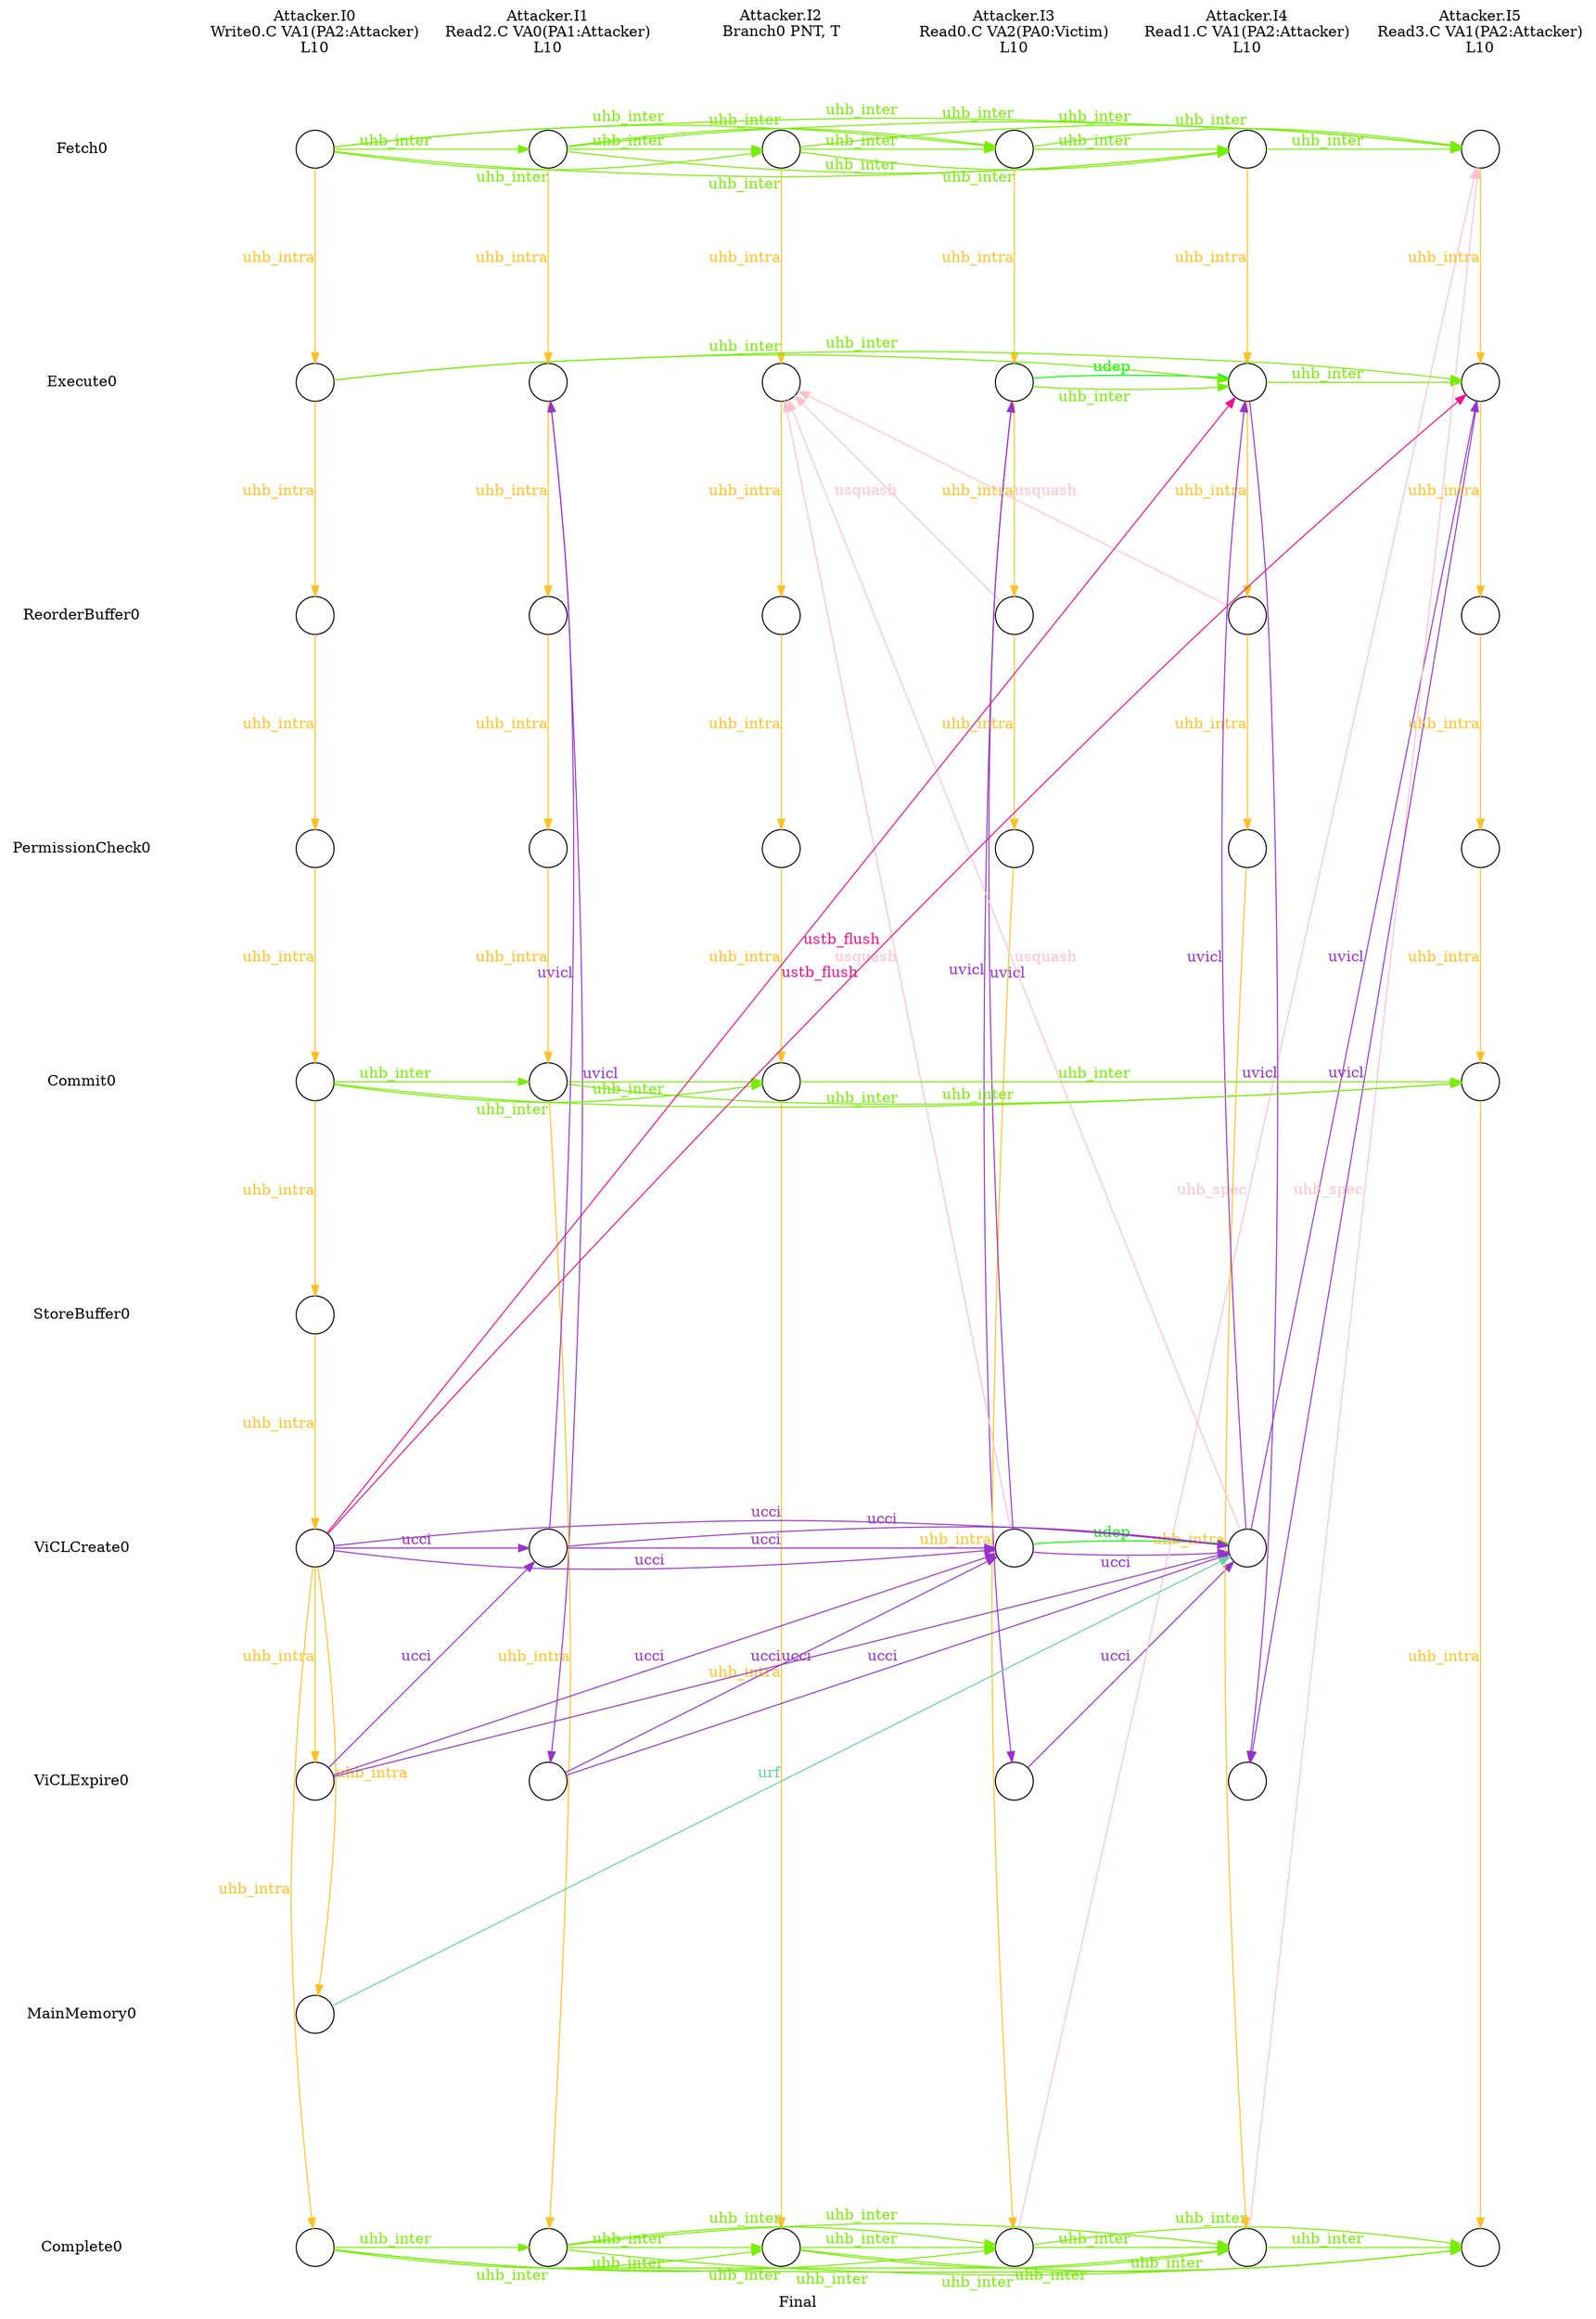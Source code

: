 digraph G {
	layout=neato;
	overlap=scale;
	splines=true;
	label="Final";
	n0_0_label [label="Attacker.I0\nWrite0.C VA1(PA2:Attacker)\nL10\n";pos="1,0.5!";shape=none];
	n1_0_label [label="Attacker.I1\nRead2.C VA0(PA1:Attacker)\nL10\n";pos="2,0.5!";shape=none];
	n2_0_label [label="Attacker.I2\nBranch0 PNT, T\n\n";pos="3,0.5!";shape=none];
	n3_0_label [label="Attacker.I3\nRead0.C VA2(PA0:Victim)\nL10\n";pos="4,0.5!";shape=none];
	n4_0_label [label="Attacker.I4\nRead1.C VA1(PA2:Attacker)\nL10\n";pos="5,0.5!";shape=none];
	n5_0_label [label="Attacker.I5\nRead3.C VA1(PA2:Attacker)\nL10\n";pos="6,0.5!";shape=none];
	l0_6_label [label="ViCLCreate0";pos="0,-6!";shape=none];
	l0_3_label [label="PermissionCheck0";pos="0,-3!";shape=none];
	l0_4_label [label="Commit0";pos="0,-4!";shape=none];
	l0_5_label [label="StoreBuffer0";pos="0,-5!";shape=none];
	l0_8_label [label="MainMemory0";pos="0,-8!";shape=none];
	l0_2_label [label="ReorderBuffer0";pos="0,-2!";shape=none];
	l0_9_label [label="Complete0";pos="0,-9!";shape=none];
	l0_1_label [label="Execute0";pos="0,-1!";shape=none];
	l0_7_label [label="ViCLExpire0";pos="0,-7!";shape=none];
	l0_0_label [label="Fetch0";pos="0,-0!";shape=none];
	n3_0_0_0_Read0_at_0_0 [shape=circle;label="";pos="4,-0!";];
	n3_0_0_0_Read0_at_0_1 [shape=circle;label="";pos="4,-1!";];
	n3_0_0_0_Read0_at_0_2 [shape=circle;label="";pos="4,-2!";];
	n3_0_0_0_Read0_at_0_3 [shape=circle;label="";pos="4,-3!";];
	n3_0_0_0_Read0_at_0_6 [shape=circle;label="";pos="4,-6!";];
	n3_0_0_0_Read0_at_0_7 [shape=circle;label="";pos="4,-7!";];
	n3_0_0_0_Read0_at_0_9 [shape=circle;label="";pos="4,-9!";];
	n4_0_0_0_Read1_at_0_0 [shape=circle;label="";pos="5,-0!";];
	n4_0_0_0_Read1_at_0_1 [shape=circle;label="";pos="5,-1!";];
	n4_0_0_0_Read1_at_0_2 [shape=circle;label="";pos="5,-2!";];
	n4_0_0_0_Read1_at_0_3 [shape=circle;label="";pos="5,-3!";];
	n4_0_0_0_Read1_at_0_6 [shape=circle;label="";pos="5,-6!";];
	n4_0_0_0_Read1_at_0_7 [shape=circle;label="";pos="5,-7!";];
	n4_0_0_0_Read1_at_0_9 [shape=circle;label="";pos="5,-9!";];
	n2_0_0_0_Branch0_at_0_0 [shape=circle;label="";pos="3,-0!";];
	n2_0_0_0_Branch0_at_0_1 [shape=circle;label="";pos="3,-1!";];
	n2_0_0_0_Branch0_at_0_2 [shape=circle;label="";pos="3,-2!";];
	n2_0_0_0_Branch0_at_0_3 [shape=circle;label="";pos="3,-3!";];
	n2_0_0_0_Branch0_at_0_4 [shape=circle;label="";pos="3,-4!";];
	n2_0_0_0_Branch0_at_0_9 [shape=circle;label="";pos="3,-9!";];
	n1_0_0_0_Read2_at_0_0 [shape=circle;label="";pos="2,-0!";];
	n1_0_0_0_Read2_at_0_1 [shape=circle;label="";pos="2,-1!";];
	n1_0_0_0_Read2_at_0_2 [shape=circle;label="";pos="2,-2!";];
	n1_0_0_0_Read2_at_0_3 [shape=circle;label="";pos="2,-3!";];
	n1_0_0_0_Read2_at_0_4 [shape=circle;label="";pos="2,-4!";];
	n1_0_0_0_Read2_at_0_6 [shape=circle;label="";pos="2,-6!";];
	n1_0_0_0_Read2_at_0_7 [shape=circle;label="";pos="2,-7!";];
	n1_0_0_0_Read2_at_0_9 [shape=circle;label="";pos="2,-9!";];
	n5_0_0_0_Read3_at_0_0 [shape=circle;label="";pos="6,-0!";];
	n5_0_0_0_Read3_at_0_1 [shape=circle;label="";pos="6,-1!";];
	n5_0_0_0_Read3_at_0_2 [shape=circle;label="";pos="6,-2!";];
	n5_0_0_0_Read3_at_0_3 [shape=circle;label="";pos="6,-3!";];
	n5_0_0_0_Read3_at_0_4 [shape=circle;label="";pos="6,-4!";];
	n5_0_0_0_Read3_at_0_9 [shape=circle;label="";pos="6,-9!";];
	n0_0_0_0_Write0_at_0_0 [shape=circle;label="";pos="1,-0!";];
	n0_0_0_0_Write0_at_0_1 [shape=circle;label="";pos="1,-1!";];
	n0_0_0_0_Write0_at_0_2 [shape=circle;label="";pos="1,-2!";];
	n0_0_0_0_Write0_at_0_3 [shape=circle;label="";pos="1,-3!";];
	n0_0_0_0_Write0_at_0_4 [shape=circle;label="";pos="1,-4!";];
	n0_0_0_0_Write0_at_0_5 [shape=circle;label="";pos="1,-5!";];
	n0_0_0_0_Write0_at_0_6 [shape=circle;label="";pos="1,-6!";];
	n0_0_0_0_Write0_at_0_7 [shape=circle;label="";pos="1,-7!";];
	n0_0_0_0_Write0_at_0_8 [shape=circle;label="";pos="1,-8!";];
	n0_0_0_0_Write0_at_0_9 [shape=circle;label="";pos="1,-9!";];
	n0_0_0_0_Write0_at_0_8 -> n4_0_0_0_Read1_at_0_6[label="urf";constraint=false;color="aquamarine3";fontcolor="aquamarine3";];
	n3_0_0_0_Read0_at_0_2 -> n2_0_0_0_Branch0_at_0_1[label="usquash";constraint=false;color="pink";fontcolor="pink";];
	n3_0_0_0_Read0_at_0_6 -> n2_0_0_0_Branch0_at_0_1[label="usquash";constraint=false;color="pink";fontcolor="pink";];
	n4_0_0_0_Read1_at_0_2 -> n2_0_0_0_Branch0_at_0_1[label="usquash";constraint=false;color="pink";fontcolor="pink";];
	n4_0_0_0_Read1_at_0_6 -> n2_0_0_0_Branch0_at_0_1[label="usquash";constraint=false;color="pink";fontcolor="pink";];
	n3_0_0_0_Read0_at_0_1 -> n4_0_0_0_Read1_at_0_1[label="udep";constraint=false;color="green";fontcolor="green";];
	n3_0_0_0_Read0_at_0_6 -> n4_0_0_0_Read1_at_0_6[label="udep";constraint=false;color="green";fontcolor="green";];
	n3_0_0_0_Read0_at_0_9 -> n5_0_0_0_Read3_at_0_0[label="uhb_spec";constraint=false;color="pink";fontcolor="pink";];
	n4_0_0_0_Read1_at_0_9 -> n5_0_0_0_Read3_at_0_0[label="uhb_spec";constraint=false;color="pink";fontcolor="pink";];
	n3_0_0_0_Read0_at_0_0 -> n3_0_0_0_Read0_at_0_1[label="uhb_intra";constraint=false;color="goldenrod1";fontcolor="goldenrod1";];
	n3_0_0_0_Read0_at_0_1 -> n3_0_0_0_Read0_at_0_2[label="uhb_intra";constraint=false;color="goldenrod1";fontcolor="goldenrod1";];
	n3_0_0_0_Read0_at_0_2 -> n3_0_0_0_Read0_at_0_3[label="uhb_intra";constraint=false;color="goldenrod1";fontcolor="goldenrod1";];
	n3_0_0_0_Read0_at_0_3 -> n3_0_0_0_Read0_at_0_9[label="uhb_intra";constraint=false;color="goldenrod1";fontcolor="goldenrod1";];
	n4_0_0_0_Read1_at_0_0 -> n4_0_0_0_Read1_at_0_1[label="uhb_intra";constraint=false;color="goldenrod1";fontcolor="goldenrod1";];
	n4_0_0_0_Read1_at_0_1 -> n4_0_0_0_Read1_at_0_2[label="uhb_intra";constraint=false;color="goldenrod1";fontcolor="goldenrod1";];
	n4_0_0_0_Read1_at_0_2 -> n4_0_0_0_Read1_at_0_3[label="uhb_intra";constraint=false;color="goldenrod1";fontcolor="goldenrod1";];
	n4_0_0_0_Read1_at_0_3 -> n4_0_0_0_Read1_at_0_9[label="uhb_intra";constraint=false;color="goldenrod1";fontcolor="goldenrod1";];
	n2_0_0_0_Branch0_at_0_0 -> n2_0_0_0_Branch0_at_0_1[label="uhb_intra";constraint=false;color="goldenrod1";fontcolor="goldenrod1";];
	n2_0_0_0_Branch0_at_0_1 -> n2_0_0_0_Branch0_at_0_2[label="uhb_intra";constraint=false;color="goldenrod1";fontcolor="goldenrod1";];
	n2_0_0_0_Branch0_at_0_2 -> n2_0_0_0_Branch0_at_0_3[label="uhb_intra";constraint=false;color="goldenrod1";fontcolor="goldenrod1";];
	n2_0_0_0_Branch0_at_0_3 -> n2_0_0_0_Branch0_at_0_4[label="uhb_intra";constraint=false;color="goldenrod1";fontcolor="goldenrod1";];
	n2_0_0_0_Branch0_at_0_4 -> n2_0_0_0_Branch0_at_0_9[label="uhb_intra";constraint=false;color="goldenrod1";fontcolor="goldenrod1";];
	n1_0_0_0_Read2_at_0_0 -> n1_0_0_0_Read2_at_0_1[label="uhb_intra";constraint=false;color="goldenrod1";fontcolor="goldenrod1";];
	n1_0_0_0_Read2_at_0_1 -> n1_0_0_0_Read2_at_0_2[label="uhb_intra";constraint=false;color="goldenrod1";fontcolor="goldenrod1";];
	n1_0_0_0_Read2_at_0_2 -> n1_0_0_0_Read2_at_0_3[label="uhb_intra";constraint=false;color="goldenrod1";fontcolor="goldenrod1";];
	n1_0_0_0_Read2_at_0_3 -> n1_0_0_0_Read2_at_0_4[label="uhb_intra";constraint=false;color="goldenrod1";fontcolor="goldenrod1";];
	n1_0_0_0_Read2_at_0_4 -> n1_0_0_0_Read2_at_0_9[label="uhb_intra";constraint=false;color="goldenrod1";fontcolor="goldenrod1";];
	n5_0_0_0_Read3_at_0_0 -> n5_0_0_0_Read3_at_0_1[label="uhb_intra";constraint=false;color="goldenrod1";fontcolor="goldenrod1";];
	n5_0_0_0_Read3_at_0_1 -> n5_0_0_0_Read3_at_0_2[label="uhb_intra";constraint=false;color="goldenrod1";fontcolor="goldenrod1";];
	n5_0_0_0_Read3_at_0_2 -> n5_0_0_0_Read3_at_0_3[label="uhb_intra";constraint=false;color="goldenrod1";fontcolor="goldenrod1";];
	n5_0_0_0_Read3_at_0_3 -> n5_0_0_0_Read3_at_0_4[label="uhb_intra";constraint=false;color="goldenrod1";fontcolor="goldenrod1";];
	n5_0_0_0_Read3_at_0_4 -> n5_0_0_0_Read3_at_0_9[label="uhb_intra";constraint=false;color="goldenrod1";fontcolor="goldenrod1";];
	n0_0_0_0_Write0_at_0_0 -> n0_0_0_0_Write0_at_0_1[label="uhb_intra";constraint=false;color="goldenrod1";fontcolor="goldenrod1";];
	n0_0_0_0_Write0_at_0_1 -> n0_0_0_0_Write0_at_0_2[label="uhb_intra";constraint=false;color="goldenrod1";fontcolor="goldenrod1";];
	n0_0_0_0_Write0_at_0_2 -> n0_0_0_0_Write0_at_0_3[label="uhb_intra";constraint=false;color="goldenrod1";fontcolor="goldenrod1";];
	n0_0_0_0_Write0_at_0_3 -> n0_0_0_0_Write0_at_0_4[label="uhb_intra";constraint=false;color="goldenrod1";fontcolor="goldenrod1";];
	n0_0_0_0_Write0_at_0_4 -> n0_0_0_0_Write0_at_0_5[label="uhb_intra";constraint=false;color="goldenrod1";fontcolor="goldenrod1";];
	n0_0_0_0_Write0_at_0_5 -> n0_0_0_0_Write0_at_0_6[label="uhb_intra";constraint=false;color="goldenrod1";fontcolor="goldenrod1";];
	n0_0_0_0_Write0_at_0_6 -> n0_0_0_0_Write0_at_0_7[label="uhb_intra";constraint=false;color="goldenrod1";fontcolor="goldenrod1";];
	n0_0_0_0_Write0_at_0_6 -> n0_0_0_0_Write0_at_0_8[label="uhb_intra";constraint=false;color="goldenrod1";fontcolor="goldenrod1";];
	n0_0_0_0_Write0_at_0_6 -> n0_0_0_0_Write0_at_0_9[label="uhb_intra";constraint=false;color="goldenrod1";fontcolor="goldenrod1";];
	n3_0_0_0_Read0_at_0_6 -> n4_0_0_0_Read1_at_0_6[label="ucci";constraint=false;color="darkorchid";fontcolor="darkorchid";];
	n3_0_0_0_Read0_at_0_7 -> n4_0_0_0_Read1_at_0_6[label="ucci";constraint=false;color="darkorchid";fontcolor="darkorchid";];
	n1_0_0_0_Read2_at_0_6 -> n3_0_0_0_Read0_at_0_6[label="ucci";constraint=false;color="darkorchid";fontcolor="darkorchid";];
	n1_0_0_0_Read2_at_0_6 -> n4_0_0_0_Read1_at_0_6[label="ucci";constraint=false;color="darkorchid";fontcolor="darkorchid";];
	n1_0_0_0_Read2_at_0_7 -> n3_0_0_0_Read0_at_0_6[label="ucci";constraint=false;color="darkorchid";fontcolor="darkorchid";];
	n1_0_0_0_Read2_at_0_7 -> n4_0_0_0_Read1_at_0_6[label="ucci";constraint=false;color="darkorchid";fontcolor="darkorchid";];
	n0_0_0_0_Write0_at_0_6 -> n3_0_0_0_Read0_at_0_6[label="ucci";constraint=false;color="darkorchid";fontcolor="darkorchid";];
	n0_0_0_0_Write0_at_0_6 -> n4_0_0_0_Read1_at_0_6[label="ucci";constraint=false;color="darkorchid";fontcolor="darkorchid";];
	n0_0_0_0_Write0_at_0_6 -> n1_0_0_0_Read2_at_0_6[label="ucci";constraint=false;color="darkorchid";fontcolor="darkorchid";];
	n0_0_0_0_Write0_at_0_7 -> n3_0_0_0_Read0_at_0_6[label="ucci";constraint=false;color="darkorchid";fontcolor="darkorchid";];
	n0_0_0_0_Write0_at_0_7 -> n4_0_0_0_Read1_at_0_6[label="ucci";constraint=false;color="darkorchid";fontcolor="darkorchid";];
	n0_0_0_0_Write0_at_0_7 -> n1_0_0_0_Read2_at_0_6[label="ucci";constraint=false;color="darkorchid";fontcolor="darkorchid";];
	n3_0_0_0_Read0_at_0_0 -> n4_0_0_0_Read1_at_0_0[label="uhb_inter";constraint=false;color="chartreuse2";fontcolor="chartreuse2";];
	n3_0_0_0_Read0_at_0_0 -> n5_0_0_0_Read3_at_0_0[label="uhb_inter";constraint=false;color="chartreuse2";fontcolor="chartreuse2";];
	n3_0_0_0_Read0_at_0_1 -> n4_0_0_0_Read1_at_0_1[label="uhb_inter";constraint=false;color="chartreuse2";fontcolor="chartreuse2";];
	n3_0_0_0_Read0_at_0_9 -> n4_0_0_0_Read1_at_0_9[label="uhb_inter";constraint=false;color="chartreuse2";fontcolor="chartreuse2";];
	n3_0_0_0_Read0_at_0_9 -> n5_0_0_0_Read3_at_0_9[label="uhb_inter";constraint=false;color="chartreuse2";fontcolor="chartreuse2";];
	n4_0_0_0_Read1_at_0_0 -> n5_0_0_0_Read3_at_0_0[label="uhb_inter";constraint=false;color="chartreuse2";fontcolor="chartreuse2";];
	n4_0_0_0_Read1_at_0_1 -> n5_0_0_0_Read3_at_0_1[label="uhb_inter";constraint=false;color="chartreuse2";fontcolor="chartreuse2";];
	n4_0_0_0_Read1_at_0_9 -> n5_0_0_0_Read3_at_0_9[label="uhb_inter";constraint=false;color="chartreuse2";fontcolor="chartreuse2";];
	n2_0_0_0_Branch0_at_0_0 -> n3_0_0_0_Read0_at_0_0[label="uhb_inter";constraint=false;color="chartreuse2";fontcolor="chartreuse2";];
	n2_0_0_0_Branch0_at_0_0 -> n4_0_0_0_Read1_at_0_0[label="uhb_inter";constraint=false;color="chartreuse2";fontcolor="chartreuse2";];
	n2_0_0_0_Branch0_at_0_0 -> n5_0_0_0_Read3_at_0_0[label="uhb_inter";constraint=false;color="chartreuse2";fontcolor="chartreuse2";];
	n2_0_0_0_Branch0_at_0_4 -> n5_0_0_0_Read3_at_0_4[label="uhb_inter";constraint=false;color="chartreuse2";fontcolor="chartreuse2";];
	n2_0_0_0_Branch0_at_0_9 -> n3_0_0_0_Read0_at_0_9[label="uhb_inter";constraint=false;color="chartreuse2";fontcolor="chartreuse2";];
	n2_0_0_0_Branch0_at_0_9 -> n4_0_0_0_Read1_at_0_9[label="uhb_inter";constraint=false;color="chartreuse2";fontcolor="chartreuse2";];
	n2_0_0_0_Branch0_at_0_9 -> n5_0_0_0_Read3_at_0_9[label="uhb_inter";constraint=false;color="chartreuse2";fontcolor="chartreuse2";];
	n1_0_0_0_Read2_at_0_0 -> n3_0_0_0_Read0_at_0_0[label="uhb_inter";constraint=false;color="chartreuse2";fontcolor="chartreuse2";];
	n1_0_0_0_Read2_at_0_0 -> n4_0_0_0_Read1_at_0_0[label="uhb_inter";constraint=false;color="chartreuse2";fontcolor="chartreuse2";];
	n1_0_0_0_Read2_at_0_0 -> n2_0_0_0_Branch0_at_0_0[label="uhb_inter";constraint=false;color="chartreuse2";fontcolor="chartreuse2";];
	n1_0_0_0_Read2_at_0_0 -> n5_0_0_0_Read3_at_0_0[label="uhb_inter";constraint=false;color="chartreuse2";fontcolor="chartreuse2";];
	n1_0_0_0_Read2_at_0_4 -> n2_0_0_0_Branch0_at_0_4[label="uhb_inter";constraint=false;color="chartreuse2";fontcolor="chartreuse2";];
	n1_0_0_0_Read2_at_0_4 -> n5_0_0_0_Read3_at_0_4[label="uhb_inter";constraint=false;color="chartreuse2";fontcolor="chartreuse2";];
	n1_0_0_0_Read2_at_0_9 -> n3_0_0_0_Read0_at_0_9[label="uhb_inter";constraint=false;color="chartreuse2";fontcolor="chartreuse2";];
	n1_0_0_0_Read2_at_0_9 -> n4_0_0_0_Read1_at_0_9[label="uhb_inter";constraint=false;color="chartreuse2";fontcolor="chartreuse2";];
	n1_0_0_0_Read2_at_0_9 -> n2_0_0_0_Branch0_at_0_9[label="uhb_inter";constraint=false;color="chartreuse2";fontcolor="chartreuse2";];
	n1_0_0_0_Read2_at_0_9 -> n5_0_0_0_Read3_at_0_9[label="uhb_inter";constraint=false;color="chartreuse2";fontcolor="chartreuse2";];
	n0_0_0_0_Write0_at_0_0 -> n3_0_0_0_Read0_at_0_0[label="uhb_inter";constraint=false;color="chartreuse2";fontcolor="chartreuse2";];
	n0_0_0_0_Write0_at_0_0 -> n4_0_0_0_Read1_at_0_0[label="uhb_inter";constraint=false;color="chartreuse2";fontcolor="chartreuse2";];
	n0_0_0_0_Write0_at_0_0 -> n2_0_0_0_Branch0_at_0_0[label="uhb_inter";constraint=false;color="chartreuse2";fontcolor="chartreuse2";];
	n0_0_0_0_Write0_at_0_0 -> n1_0_0_0_Read2_at_0_0[label="uhb_inter";constraint=false;color="chartreuse2";fontcolor="chartreuse2";];
	n0_0_0_0_Write0_at_0_0 -> n5_0_0_0_Read3_at_0_0[label="uhb_inter";constraint=false;color="chartreuse2";fontcolor="chartreuse2";];
	n0_0_0_0_Write0_at_0_1 -> n4_0_0_0_Read1_at_0_1[label="uhb_inter";constraint=false;color="chartreuse2";fontcolor="chartreuse2";];
	n0_0_0_0_Write0_at_0_1 -> n5_0_0_0_Read3_at_0_1[label="uhb_inter";constraint=false;color="chartreuse2";fontcolor="chartreuse2";];
	n0_0_0_0_Write0_at_0_4 -> n2_0_0_0_Branch0_at_0_4[label="uhb_inter";constraint=false;color="chartreuse2";fontcolor="chartreuse2";];
	n0_0_0_0_Write0_at_0_4 -> n1_0_0_0_Read2_at_0_4[label="uhb_inter";constraint=false;color="chartreuse2";fontcolor="chartreuse2";];
	n0_0_0_0_Write0_at_0_4 -> n5_0_0_0_Read3_at_0_4[label="uhb_inter";constraint=false;color="chartreuse2";fontcolor="chartreuse2";];
	n0_0_0_0_Write0_at_0_9 -> n3_0_0_0_Read0_at_0_9[label="uhb_inter";constraint=false;color="chartreuse2";fontcolor="chartreuse2";];
	n0_0_0_0_Write0_at_0_9 -> n4_0_0_0_Read1_at_0_9[label="uhb_inter";constraint=false;color="chartreuse2";fontcolor="chartreuse2";];
	n0_0_0_0_Write0_at_0_9 -> n2_0_0_0_Branch0_at_0_9[label="uhb_inter";constraint=false;color="chartreuse2";fontcolor="chartreuse2";];
	n0_0_0_0_Write0_at_0_9 -> n1_0_0_0_Read2_at_0_9[label="uhb_inter";constraint=false;color="chartreuse2";fontcolor="chartreuse2";];
	n0_0_0_0_Write0_at_0_9 -> n5_0_0_0_Read3_at_0_9[label="uhb_inter";constraint=false;color="chartreuse2";fontcolor="chartreuse2";];
	n3_0_0_0_Read0_at_0_1 -> n3_0_0_0_Read0_at_0_7[label="uvicl";constraint=false;color="darkorchid";fontcolor="darkorchid";];
	n3_0_0_0_Read0_at_0_6 -> n3_0_0_0_Read0_at_0_1[label="uvicl";constraint=false;color="darkorchid";fontcolor="darkorchid";];
	n4_0_0_0_Read1_at_0_1 -> n4_0_0_0_Read1_at_0_7[label="uvicl";constraint=false;color="darkorchid";fontcolor="darkorchid";];
	n4_0_0_0_Read1_at_0_6 -> n4_0_0_0_Read1_at_0_1[label="uvicl";constraint=false;color="darkorchid";fontcolor="darkorchid";];
	n4_0_0_0_Read1_at_0_6 -> n5_0_0_0_Read3_at_0_1[label="uvicl";constraint=false;color="darkorchid";fontcolor="darkorchid";];
	n1_0_0_0_Read2_at_0_1 -> n1_0_0_0_Read2_at_0_7[label="uvicl";constraint=false;color="darkorchid";fontcolor="darkorchid";];
	n1_0_0_0_Read2_at_0_6 -> n1_0_0_0_Read2_at_0_1[label="uvicl";constraint=false;color="darkorchid";fontcolor="darkorchid";];
	n5_0_0_0_Read3_at_0_1 -> n4_0_0_0_Read1_at_0_7[label="uvicl";constraint=false;color="darkorchid";fontcolor="darkorchid";];
	n0_0_0_0_Write0_at_0_6 -> n4_0_0_0_Read1_at_0_1[label="ustb_flush";constraint=false;color="deeppink2";fontcolor="deeppink2";];
	n0_0_0_0_Write0_at_0_6 -> n5_0_0_0_Read3_at_0_1[label="ustb_flush";constraint=false;color="deeppink2";fontcolor="deeppink2";];
}
